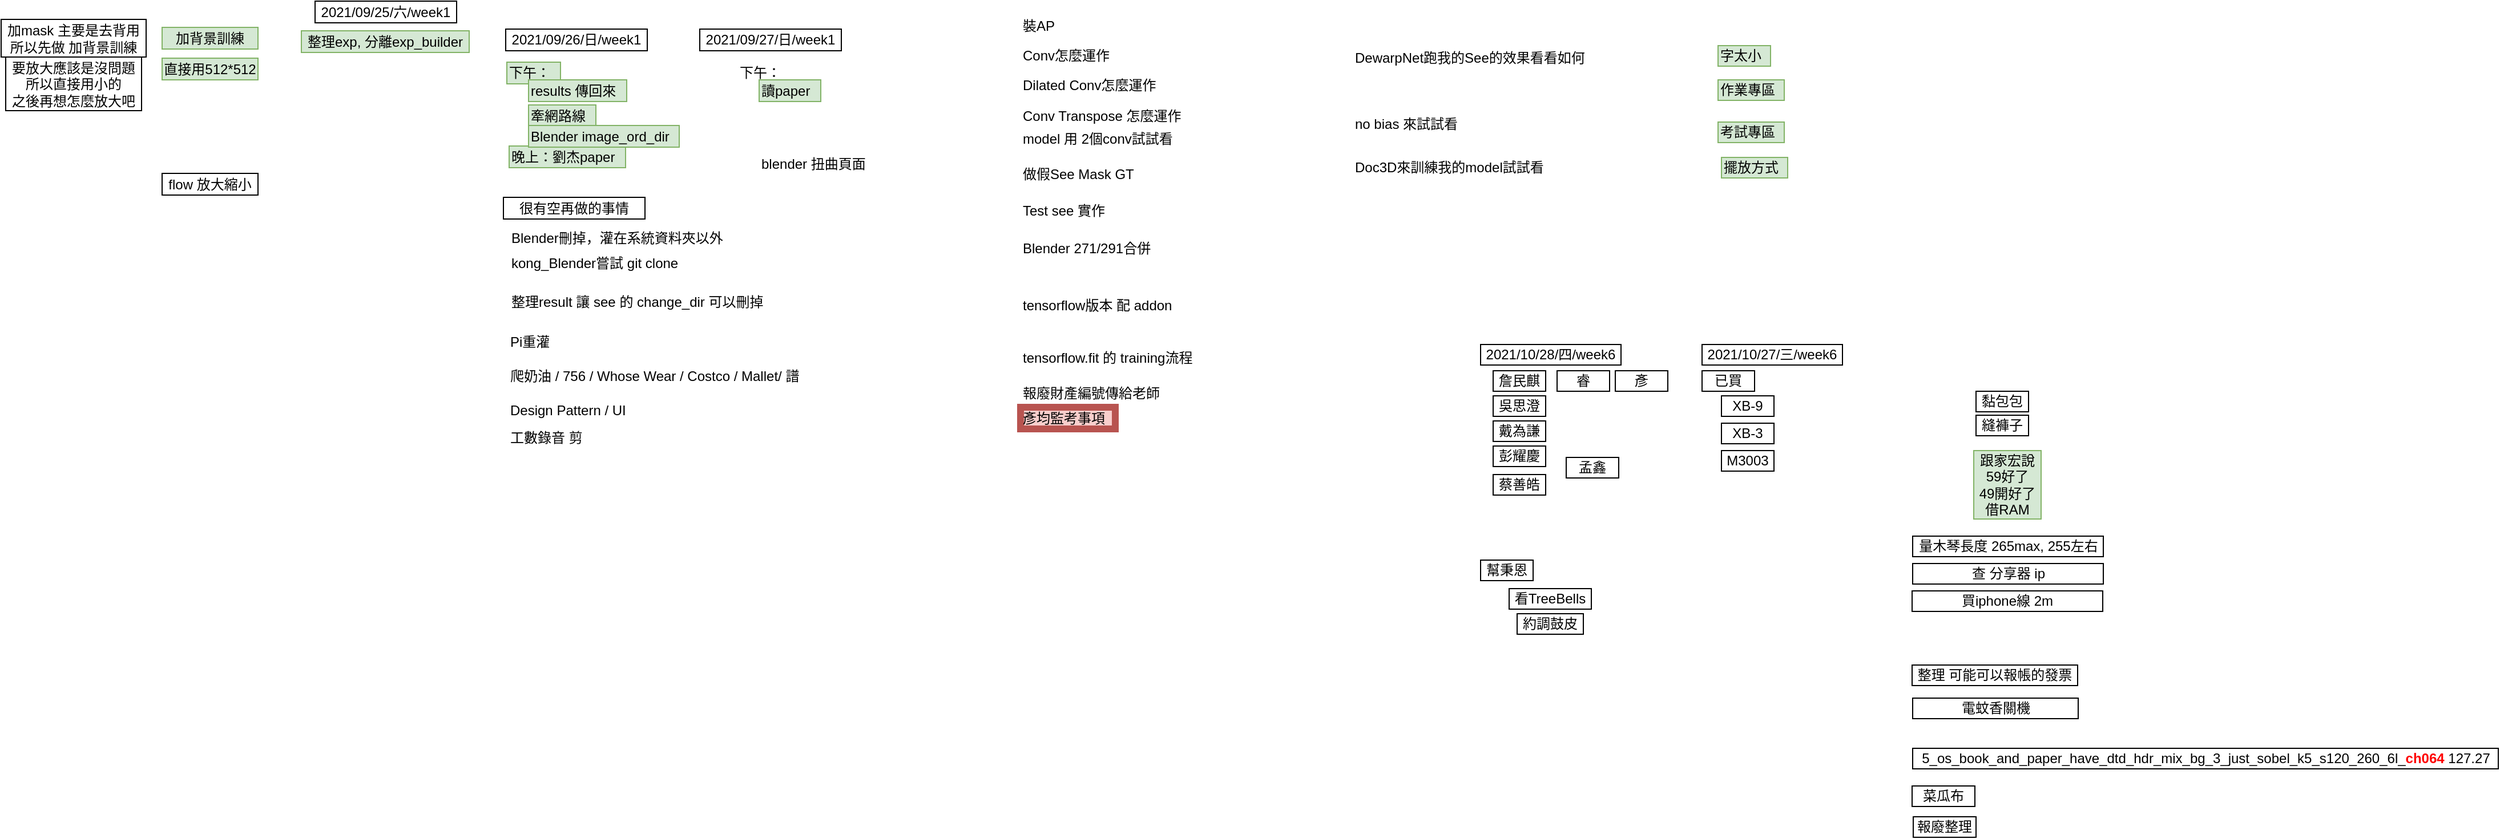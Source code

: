 <mxfile version="15.4.0" type="device"><diagram id="uDpxxkspIteosalT3DO5" name="第1頁"><mxGraphModel dx="813" dy="470" grid="0" gridSize="1" guides="1" tooltips="1" connect="1" arrows="1" fold="1" page="1" pageScale="1" pageWidth="827" pageHeight="1169" math="0" shadow="0"><root><mxCell id="0"/><mxCell id="1" parent="0"/><mxCell id="Za3MNvNCFRPRlyvjwcOU-1" value="flow 放大縮小" style="rounded=0;whiteSpace=wrap;html=1;" parent="1" vertex="1"><mxGeometry x="340" y="390" width="84" height="19" as="geometry"/></mxCell><mxCell id="Za3MNvNCFRPRlyvjwcOU-2" value="加背景訓練" style="rounded=0;whiteSpace=wrap;html=1;fillColor=#d5e8d4;strokeColor=#82b366;" parent="1" vertex="1"><mxGeometry x="340" y="262" width="84" height="19" as="geometry"/></mxCell><mxCell id="Za3MNvNCFRPRlyvjwcOU-3" value="直接用512*512" style="rounded=0;whiteSpace=wrap;html=1;fillColor=#d5e8d4;strokeColor=#82b366;" parent="1" vertex="1"><mxGeometry x="340" y="289" width="84" height="19" as="geometry"/></mxCell><mxCell id="Za3MNvNCFRPRlyvjwcOU-4" value="加mask 主要是去背用&lt;br&gt;所以先做 加背景訓練" style="rounded=0;whiteSpace=wrap;html=1;" parent="1" vertex="1"><mxGeometry x="199" y="255" width="127" height="33" as="geometry"/></mxCell><mxCell id="Za3MNvNCFRPRlyvjwcOU-5" value="要放大應該是沒問題&lt;br&gt;所以直接用小的&lt;br&gt;之後再想怎麼放大吧" style="rounded=0;whiteSpace=wrap;html=1;" parent="1" vertex="1"><mxGeometry x="203" y="288" width="119" height="47" as="geometry"/></mxCell><mxCell id="7-UM8-9DbwGqeUvCle2g-1" value="整理exp, 分離exp_builder" style="rounded=0;whiteSpace=wrap;html=1;fillColor=#d5e8d4;strokeColor=#82b366;" parent="1" vertex="1"><mxGeometry x="462" y="265" width="147" height="19" as="geometry"/></mxCell><mxCell id="YjZ_832kcg7ZtgB7gZkG-1" value="下午：" style="rounded=0;whiteSpace=wrap;html=1;align=left;strokeColor=#82b366;fillColor=#d5e8d4;" parent="1" vertex="1"><mxGeometry x="642" y="292.5" width="47" height="19" as="geometry"/></mxCell><mxCell id="YjZ_832kcg7ZtgB7gZkG-6" value="晚上：劉杰paper" style="rounded=0;whiteSpace=wrap;html=1;align=left;strokeColor=#82b366;fillColor=#d5e8d4;" parent="1" vertex="1"><mxGeometry x="644" y="366" width="102" height="19" as="geometry"/></mxCell><mxCell id="YjZ_832kcg7ZtgB7gZkG-8" value="2021/09/26/日/week1" style="rounded=0;whiteSpace=wrap;html=1;" parent="1" vertex="1"><mxGeometry x="641" y="263.5" width="124" height="19" as="geometry"/></mxCell><mxCell id="YjZ_832kcg7ZtgB7gZkG-10" value="2021/09/25/六/week1" style="rounded=0;whiteSpace=wrap;html=1;" parent="1" vertex="1"><mxGeometry x="474" y="239" width="124" height="19" as="geometry"/></mxCell><mxCell id="YjZ_832kcg7ZtgB7gZkG-12" value="results 傳回來" style="rounded=0;whiteSpace=wrap;html=1;align=left;strokeColor=#82b366;fillColor=#d5e8d4;" parent="1" vertex="1"><mxGeometry x="661" y="308" width="86" height="19" as="geometry"/></mxCell><mxCell id="YjZ_832kcg7ZtgB7gZkG-13" value="牽網路線" style="rounded=0;whiteSpace=wrap;html=1;align=left;strokeColor=#82b366;fillColor=#d5e8d4;" parent="1" vertex="1"><mxGeometry x="661" y="330" width="59" height="19" as="geometry"/></mxCell><mxCell id="YjZ_832kcg7ZtgB7gZkG-15" value="Blender image_ord_dir&lt;br&gt;" style="rounded=0;whiteSpace=wrap;html=1;align=left;strokeColor=#82b366;fillColor=#d5e8d4;" parent="1" vertex="1"><mxGeometry x="661" y="348" width="132" height="19" as="geometry"/></mxCell><mxCell id="8y5G4Q48BDgz61esXcCY-1" value="很有空再做的事情" style="rounded=0;whiteSpace=wrap;html=1;" parent="1" vertex="1"><mxGeometry x="639" y="411" width="124" height="19" as="geometry"/></mxCell><mxCell id="8y5G4Q48BDgz61esXcCY-2" value="Blender刪掉，灌在系統資料夾以外" style="rounded=0;whiteSpace=wrap;html=1;align=left;strokeColor=none;fillColor=none;" parent="1" vertex="1"><mxGeometry x="644" y="437" width="196" height="19" as="geometry"/></mxCell><mxCell id="8y5G4Q48BDgz61esXcCY-3" value="kong_Blender嘗試 git clone" style="rounded=0;whiteSpace=wrap;html=1;align=left;strokeColor=none;fillColor=none;" parent="1" vertex="1"><mxGeometry x="644" y="459" width="196" height="19" as="geometry"/></mxCell><mxCell id="8y5G4Q48BDgz61esXcCY-5" value="下午：" style="rounded=0;whiteSpace=wrap;html=1;align=left;strokeColor=none;fillColor=none;" parent="1" vertex="1"><mxGeometry x="844" y="292.5" width="47" height="19" as="geometry"/></mxCell><mxCell id="8y5G4Q48BDgz61esXcCY-7" value="2021/09/27/日/week1" style="rounded=0;whiteSpace=wrap;html=1;" parent="1" vertex="1"><mxGeometry x="811" y="263.5" width="124" height="19" as="geometry"/></mxCell><mxCell id="8y5G4Q48BDgz61esXcCY-8" value="讀paper" style="rounded=0;whiteSpace=wrap;html=1;align=left;strokeColor=#82b366;fillColor=#d5e8d4;" parent="1" vertex="1"><mxGeometry x="863" y="308" width="54" height="19" as="geometry"/></mxCell><mxCell id="hG3QWL95dXc5_kRR5VCE-1" value="整理result 讓 see 的 change_dir 可以刪掉" style="rounded=0;whiteSpace=wrap;html=1;align=left;strokeColor=none;fillColor=none;" parent="1" vertex="1"><mxGeometry x="644" y="493" width="232" height="19" as="geometry"/></mxCell><mxCell id="hG3QWL95dXc5_kRR5VCE-2" value="blender 扭曲頁面" style="rounded=0;whiteSpace=wrap;html=1;align=left;strokeColor=none;fillColor=none;" parent="1" vertex="1"><mxGeometry x="863" y="372" width="102" height="19" as="geometry"/></mxCell><mxCell id="-szhbY_fVIkYuJmN7N0B-1" value="model 用 2個conv試試看" style="rounded=0;whiteSpace=wrap;html=1;align=left;strokeColor=none;fillColor=none;" parent="1" vertex="1"><mxGeometry x="1092" y="350" width="142" height="19" as="geometry"/></mxCell><mxCell id="-szhbY_fVIkYuJmN7N0B-2" value="Pi重灌" style="rounded=0;whiteSpace=wrap;html=1;align=left;strokeColor=none;fillColor=none;" parent="1" vertex="1"><mxGeometry x="643" y="528" width="46" height="19" as="geometry"/></mxCell><mxCell id="-szhbY_fVIkYuJmN7N0B-3" value="爬奶油 / 756 / Whose Wear / Costco / Mallet/ 譜" style="rounded=0;whiteSpace=wrap;html=1;align=left;strokeColor=none;fillColor=none;" parent="1" vertex="1"><mxGeometry x="643" y="558" width="264" height="19" as="geometry"/></mxCell><mxCell id="-szhbY_fVIkYuJmN7N0B-4" value="Design Pattern / UI&amp;nbsp;" style="rounded=0;whiteSpace=wrap;html=1;align=left;strokeColor=none;fillColor=none;" parent="1" vertex="1"><mxGeometry x="643" y="588" width="264" height="19" as="geometry"/></mxCell><mxCell id="-szhbY_fVIkYuJmN7N0B-5" value="工數錄音 剪" style="rounded=0;whiteSpace=wrap;html=1;align=left;strokeColor=none;fillColor=none;" parent="1" vertex="1"><mxGeometry x="643" y="612" width="264" height="19" as="geometry"/></mxCell><mxCell id="-szhbY_fVIkYuJmN7N0B-6" value="Conv怎麼運作" style="rounded=0;whiteSpace=wrap;html=1;align=left;strokeColor=none;fillColor=none;" parent="1" vertex="1"><mxGeometry x="1092" y="277" width="87" height="19" as="geometry"/></mxCell><mxCell id="-szhbY_fVIkYuJmN7N0B-7" value="Dilated Conv怎麼運作" style="rounded=0;whiteSpace=wrap;html=1;align=left;strokeColor=none;fillColor=none;" parent="1" vertex="1"><mxGeometry x="1092" y="303" width="128" height="19" as="geometry"/></mxCell><mxCell id="-szhbY_fVIkYuJmN7N0B-9" value="Conv Transpose 怎麼運作" style="rounded=0;whiteSpace=wrap;html=1;align=left;strokeColor=none;fillColor=none;" parent="1" vertex="1"><mxGeometry x="1092" y="330" width="150" height="19" as="geometry"/></mxCell><mxCell id="-szhbY_fVIkYuJmN7N0B-11" value="做假See Mask GT" style="rounded=0;whiteSpace=wrap;html=1;align=left;strokeColor=none;fillColor=none;" parent="1" vertex="1"><mxGeometry x="1092" y="381" width="108" height="19" as="geometry"/></mxCell><mxCell id="-szhbY_fVIkYuJmN7N0B-12" value="Test see 實作" style="rounded=0;whiteSpace=wrap;html=1;align=left;strokeColor=none;fillColor=none;" parent="1" vertex="1"><mxGeometry x="1092" y="413" width="83" height="19" as="geometry"/></mxCell><mxCell id="-szhbY_fVIkYuJmN7N0B-13" value="Blender 271/291合併" style="rounded=0;whiteSpace=wrap;html=1;align=left;strokeColor=none;fillColor=none;" parent="1" vertex="1"><mxGeometry x="1092" y="446" width="123" height="19" as="geometry"/></mxCell><mxCell id="-szhbY_fVIkYuJmN7N0B-14" value="tensorflow版本 配 addon" style="rounded=0;whiteSpace=wrap;html=1;align=left;strokeColor=none;fillColor=none;" parent="1" vertex="1"><mxGeometry x="1092" y="496" width="142" height="19" as="geometry"/></mxCell><mxCell id="-szhbY_fVIkYuJmN7N0B-16" value="tensorflow.fit 的 training流程" style="rounded=0;whiteSpace=wrap;html=1;align=left;strokeColor=none;fillColor=none;" parent="1" vertex="1"><mxGeometry x="1092" y="542" width="160" height="19" as="geometry"/></mxCell><mxCell id="-szhbY_fVIkYuJmN7N0B-18" value="報廢財產編號傳給老師" style="rounded=0;whiteSpace=wrap;html=1;align=left;strokeColor=none;fillColor=none;" parent="1" vertex="1"><mxGeometry x="1092" y="573" width="131" height="19" as="geometry"/></mxCell><mxCell id="-szhbY_fVIkYuJmN7N0B-19" value="彥均監考事項" style="rounded=0;whiteSpace=wrap;html=1;align=left;strokeColor=#b85450;fillColor=#f8cecc;strokeWidth=6;" parent="1" vertex="1"><mxGeometry x="1092" y="595" width="83" height="19" as="geometry"/></mxCell><mxCell id="-szhbY_fVIkYuJmN7N0B-21" value="DewarpNet跑我的See的效果看看如何" style="rounded=0;whiteSpace=wrap;html=1;align=left;strokeColor=none;fillColor=none;" parent="1" vertex="1"><mxGeometry x="1383" y="279" width="212" height="19" as="geometry"/></mxCell><mxCell id="-szhbY_fVIkYuJmN7N0B-22" value="Doc3D來訓練我的model試試看" style="rounded=0;whiteSpace=wrap;html=1;align=left;strokeColor=none;fillColor=none;" parent="1" vertex="1"><mxGeometry x="1383" y="375" width="176" height="19" as="geometry"/></mxCell><mxCell id="-szhbY_fVIkYuJmN7N0B-23" value="no bias 來試試看" style="rounded=0;whiteSpace=wrap;html=1;align=left;strokeColor=none;fillColor=none;" parent="1" vertex="1"><mxGeometry x="1383" y="337" width="101" height="19" as="geometry"/></mxCell><mxCell id="-szhbY_fVIkYuJmN7N0B-24" value="裝AP" style="rounded=0;whiteSpace=wrap;html=1;align=left;strokeColor=none;fillColor=none;" parent="1" vertex="1"><mxGeometry x="1092" y="251" width="87" height="19" as="geometry"/></mxCell><mxCell id="-szhbY_fVIkYuJmN7N0B-25" value="字太小" style="rounded=0;whiteSpace=wrap;html=1;align=left;strokeColor=#82b366;fillColor=#d5e8d4;" parent="1" vertex="1"><mxGeometry x="1703" y="278" width="46" height="18" as="geometry"/></mxCell><mxCell id="-szhbY_fVIkYuJmN7N0B-26" value="作業專區&lt;br&gt;" style="rounded=0;whiteSpace=wrap;html=1;align=left;strokeColor=#82b366;fillColor=#d5e8d4;" parent="1" vertex="1"><mxGeometry x="1703" y="308" width="58" height="18" as="geometry"/></mxCell><mxCell id="-szhbY_fVIkYuJmN7N0B-27" value="考試專區" style="rounded=0;whiteSpace=wrap;html=1;align=left;strokeColor=#82b366;fillColor=#d5e8d4;" parent="1" vertex="1"><mxGeometry x="1703" y="345" width="58" height="18" as="geometry"/></mxCell><mxCell id="-szhbY_fVIkYuJmN7N0B-28" value="擺放方式" style="rounded=0;whiteSpace=wrap;html=1;align=left;strokeColor=#82b366;fillColor=#d5e8d4;" parent="1" vertex="1"><mxGeometry x="1706" y="376" width="58" height="18" as="geometry"/></mxCell><mxCell id="I0VZ1-hL09WGgIWcwjWX-1" value="吳思澄" style="rounded=0;whiteSpace=wrap;html=1;" parent="1" vertex="1"><mxGeometry x="1506" y="585" width="46" height="18" as="geometry"/></mxCell><mxCell id="I0VZ1-hL09WGgIWcwjWX-2" value="詹民麒" style="rounded=0;whiteSpace=wrap;html=1;" parent="1" vertex="1"><mxGeometry x="1506" y="563" width="46" height="18" as="geometry"/></mxCell><mxCell id="I0VZ1-hL09WGgIWcwjWX-3" value="戴為謙" style="rounded=0;whiteSpace=wrap;html=1;" parent="1" vertex="1"><mxGeometry x="1506" y="607" width="46" height="18" as="geometry"/></mxCell><mxCell id="I0VZ1-hL09WGgIWcwjWX-4" value="彭耀慶" style="rounded=0;whiteSpace=wrap;html=1;" parent="1" vertex="1"><mxGeometry x="1506" y="629" width="46" height="18" as="geometry"/></mxCell><mxCell id="I0VZ1-hL09WGgIWcwjWX-5" value="2021/10/28/四/week6" style="rounded=0;whiteSpace=wrap;html=1;" parent="1" vertex="1"><mxGeometry x="1495" y="540" width="123" height="18" as="geometry"/></mxCell><mxCell id="I0VZ1-hL09WGgIWcwjWX-6" value="2021/10/27/三/week6" style="rounded=0;whiteSpace=wrap;html=1;" parent="1" vertex="1"><mxGeometry x="1689" y="540" width="123" height="18" as="geometry"/></mxCell><mxCell id="I0VZ1-hL09WGgIWcwjWX-7" value="XB-9" style="rounded=0;whiteSpace=wrap;html=1;" parent="1" vertex="1"><mxGeometry x="1706" y="585" width="46" height="18" as="geometry"/></mxCell><mxCell id="I0VZ1-hL09WGgIWcwjWX-8" value="XB-3" style="rounded=0;whiteSpace=wrap;html=1;" parent="1" vertex="1"><mxGeometry x="1706" y="609" width="46" height="18" as="geometry"/></mxCell><mxCell id="I0VZ1-hL09WGgIWcwjWX-9" value="M3003" style="rounded=0;whiteSpace=wrap;html=1;" parent="1" vertex="1"><mxGeometry x="1706" y="633" width="46" height="18" as="geometry"/></mxCell><mxCell id="I0VZ1-hL09WGgIWcwjWX-10" value="已買" style="rounded=0;whiteSpace=wrap;html=1;" parent="1" vertex="1"><mxGeometry x="1689" y="563" width="46" height="18" as="geometry"/></mxCell><mxCell id="I0VZ1-hL09WGgIWcwjWX-11" value="看TreeBells" style="rounded=0;whiteSpace=wrap;html=1;" parent="1" vertex="1"><mxGeometry x="1520" y="754" width="72" height="18" as="geometry"/></mxCell><mxCell id="I0VZ1-hL09WGgIWcwjWX-12" value="約調鼓皮" style="rounded=0;whiteSpace=wrap;html=1;" parent="1" vertex="1"><mxGeometry x="1527" y="776" width="58" height="18" as="geometry"/></mxCell><mxCell id="I0VZ1-hL09WGgIWcwjWX-13" value="幫秉恩" style="rounded=0;whiteSpace=wrap;html=1;" parent="1" vertex="1"><mxGeometry x="1495" y="729" width="46" height="18" as="geometry"/></mxCell><mxCell id="fPGKfaNQE9V1lWTOlZ2O-1" value="黏包包" style="rounded=0;whiteSpace=wrap;html=1;" parent="1" vertex="1"><mxGeometry x="1929" y="581" width="46" height="18" as="geometry"/></mxCell><mxCell id="fPGKfaNQE9V1lWTOlZ2O-2" value="縫褲子" style="rounded=0;whiteSpace=wrap;html=1;" parent="1" vertex="1"><mxGeometry x="1929" y="602" width="46" height="18" as="geometry"/></mxCell><mxCell id="fPGKfaNQE9V1lWTOlZ2O-3" value="跟家宏說&lt;br&gt;59好了&lt;br&gt;49開好了&lt;br&gt;借RAM" style="rounded=0;whiteSpace=wrap;html=1;fillColor=#d5e8d4;strokeColor=#82b366;" parent="1" vertex="1"><mxGeometry x="1927" y="633" width="59" height="60" as="geometry"/></mxCell><mxCell id="fPGKfaNQE9V1lWTOlZ2O-4" value="量木琴長度 265max, 255左右" style="rounded=0;whiteSpace=wrap;html=1;" parent="1" vertex="1"><mxGeometry x="1873.5" y="708" width="167" height="18" as="geometry"/></mxCell><mxCell id="fPGKfaNQE9V1lWTOlZ2O-5" value="查 分享器 ip" style="rounded=0;whiteSpace=wrap;html=1;" parent="1" vertex="1"><mxGeometry x="1873.5" y="732" width="167" height="18" as="geometry"/></mxCell><mxCell id="fPGKfaNQE9V1lWTOlZ2O-6" value="買iphone線 2m" style="rounded=0;whiteSpace=wrap;html=1;" parent="1" vertex="1"><mxGeometry x="1873" y="756" width="167" height="18" as="geometry"/></mxCell><mxCell id="QEmrz3CY0vpgoNMgtdOE-1" value="5_os_book_and_paper_have_dtd_hdr_mix_bg_3_just_sobel_k5_s120_260_6l_&lt;b&gt;&lt;font color=&quot;#ff0000&quot;&gt;ch064&lt;/font&gt;&lt;/b&gt; 127.27" style="rounded=0;whiteSpace=wrap;html=1;" parent="1" vertex="1"><mxGeometry x="1873.5" y="894" width="513" height="18" as="geometry"/></mxCell><mxCell id="QEmrz3CY0vpgoNMgtdOE-2" value="整理 可能可以報帳的發票" style="rounded=0;whiteSpace=wrap;html=1;" parent="1" vertex="1"><mxGeometry x="1873" y="821" width="145" height="18" as="geometry"/></mxCell><mxCell id="QEmrz3CY0vpgoNMgtdOE-3" value="電蚊香關機" style="rounded=0;whiteSpace=wrap;html=1;" parent="1" vertex="1"><mxGeometry x="1873.5" y="850" width="145" height="18" as="geometry"/></mxCell><mxCell id="Bo6K6HLFb34cklaW_hLP-1" value="蔡善皓" style="rounded=0;whiteSpace=wrap;html=1;" parent="1" vertex="1"><mxGeometry x="1506" y="654" width="46" height="18" as="geometry"/></mxCell><mxCell id="_4C3WFZaETXj_j84obfW-1" value="睿" style="rounded=0;whiteSpace=wrap;html=1;" parent="1" vertex="1"><mxGeometry x="1562" y="563" width="46" height="18" as="geometry"/></mxCell><mxCell id="_4C3WFZaETXj_j84obfW-2" value="孟鑫" style="rounded=0;whiteSpace=wrap;html=1;" parent="1" vertex="1"><mxGeometry x="1570" y="639" width="46" height="18" as="geometry"/></mxCell><mxCell id="XqHQxLnustpTSt6_s6o5-1" value="彥" style="rounded=0;whiteSpace=wrap;html=1;" parent="1" vertex="1"><mxGeometry x="1613" y="563" width="46" height="18" as="geometry"/></mxCell><mxCell id="dCTGMyUfsefNcdr5QJaF-1" value="菜瓜布" style="rounded=0;whiteSpace=wrap;html=1;" vertex="1" parent="1"><mxGeometry x="1873" y="927" width="55" height="18" as="geometry"/></mxCell><mxCell id="dCTGMyUfsefNcdr5QJaF-2" value="報廢整理" style="rounded=0;whiteSpace=wrap;html=1;" vertex="1" parent="1"><mxGeometry x="1874" y="954" width="55" height="18" as="geometry"/></mxCell></root></mxGraphModel></diagram></mxfile>